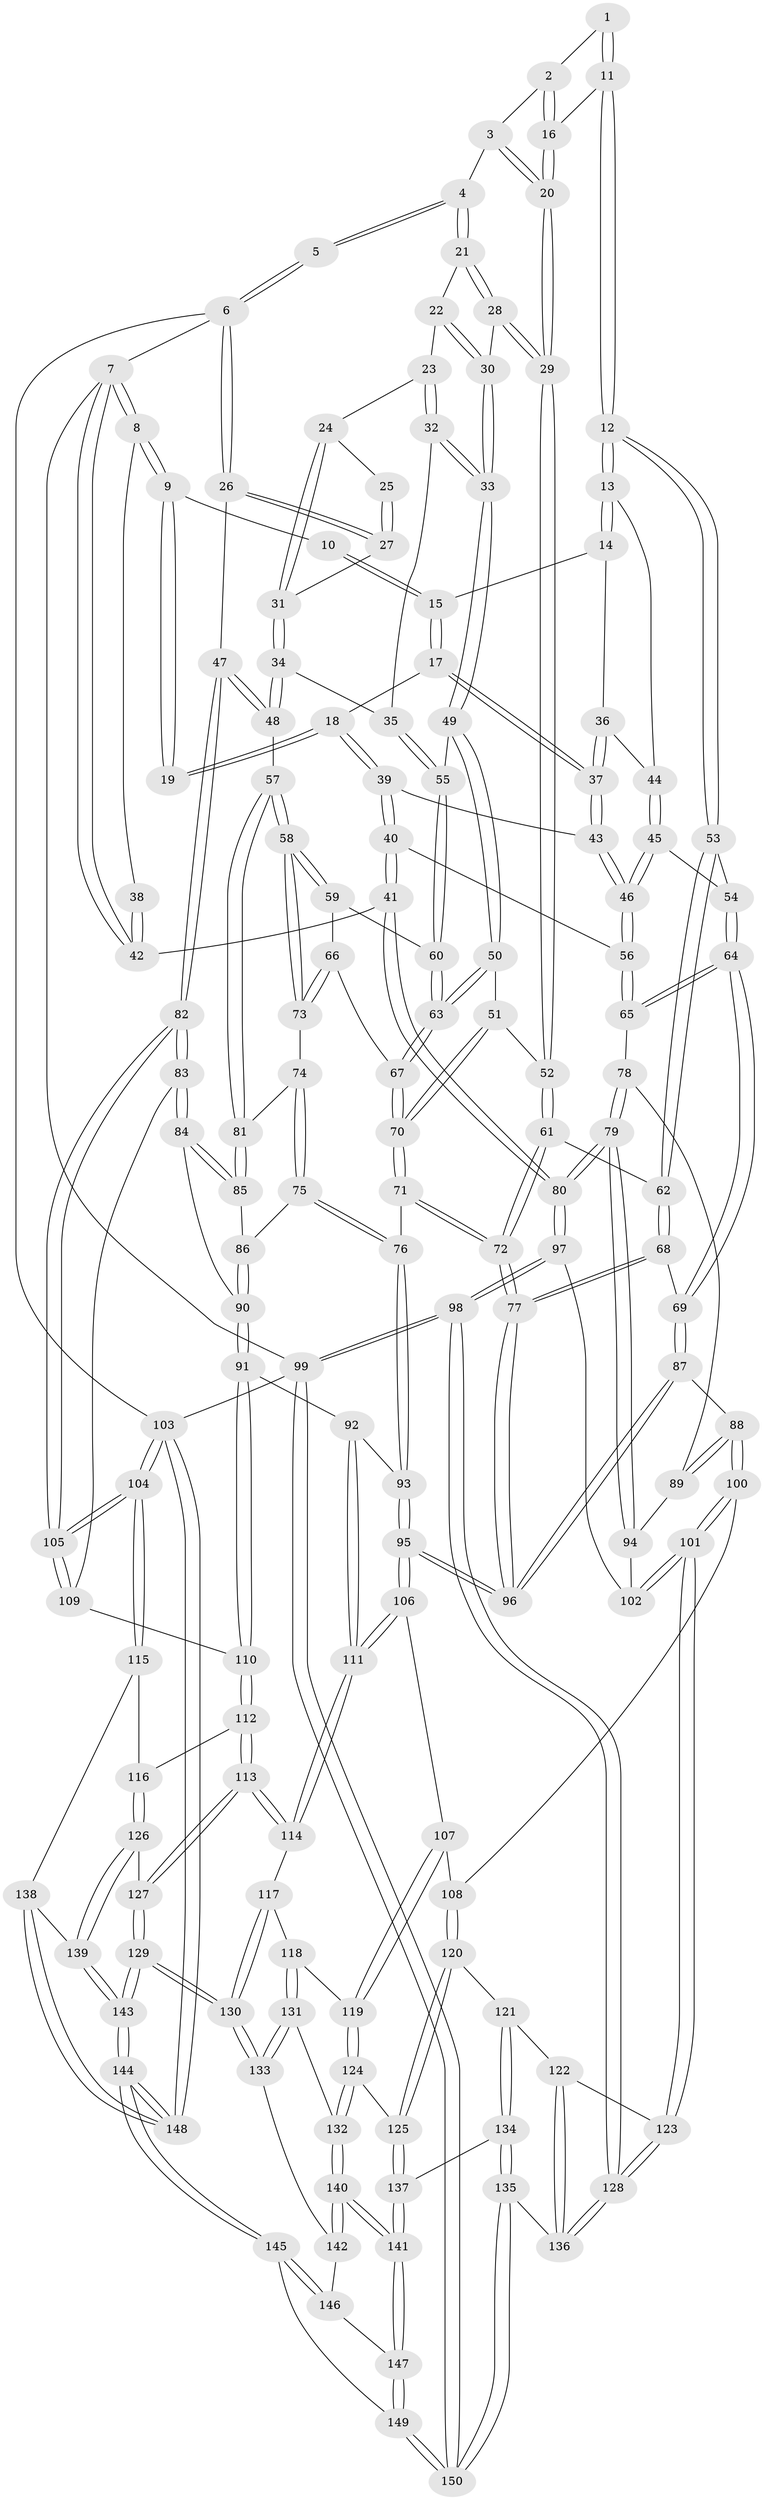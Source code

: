 // coarse degree distribution, {5: 0.4, 4: 0.36, 3: 0.12, 6: 0.10666666666666667, 7: 0.013333333333333334}
// Generated by graph-tools (version 1.1) at 2025/54/03/05/25 16:54:48]
// undirected, 150 vertices, 372 edges
graph export_dot {
graph [start="1"]
  node [color=gray90,style=filled];
  1 [pos="+0.21434018010159556+0"];
  2 [pos="+0.5470776542598946+0"];
  3 [pos="+0.6649964629435517+0"];
  4 [pos="+0.6822927003481081+0"];
  5 [pos="+0.9587653197343348+0"];
  6 [pos="+1+0"];
  7 [pos="+0+0"];
  8 [pos="+0+0"];
  9 [pos="+0+0"];
  10 [pos="+0.13982296773918582+0"];
  11 [pos="+0.36476077369820026+0.12271650496149537"];
  12 [pos="+0.3536660193964222+0.13506053975066928"];
  13 [pos="+0.2996086391139057+0.11562130249829339"];
  14 [pos="+0.20147590460183407+0.019471620490878"];
  15 [pos="+0.18851668168093516+0.0040350744319039905"];
  16 [pos="+0.458175906656615+0.07211712224884259"];
  17 [pos="+0.1569302413887931+0.0627855230986665"];
  18 [pos="+0.08724185118925165+0.1060472844612782"];
  19 [pos="+0.08398755041691046+0.10319471548332039"];
  20 [pos="+0.5719442646573002+0.1735772524271816"];
  21 [pos="+0.7043404628073893+0"];
  22 [pos="+0.7098364842229885+0"];
  23 [pos="+0.7891002584292577+0.0406525781973534"];
  24 [pos="+0.8317195736651117+0.058932160263499116"];
  25 [pos="+0.9034009125021731+0.032664579723371605"];
  26 [pos="+1+0.061773795436769356"];
  27 [pos="+0.9137104688718727+0.07873724532039796"];
  28 [pos="+0.6633452676168049+0.10805505921547037"];
  29 [pos="+0.5732646952226567+0.17548691224913218"];
  30 [pos="+0.7354829858630344+0.1449821509198708"];
  31 [pos="+0.8872930716437673+0.12911408941830368"];
  32 [pos="+0.7882167001381402+0.06235177183503333"];
  33 [pos="+0.7504969222736627+0.15898836559822657"];
  34 [pos="+0.8848544619454046+0.14817828945090655"];
  35 [pos="+0.8466864733527341+0.1511091402437838"];
  36 [pos="+0.2070202220695579+0.14822827239387434"];
  37 [pos="+0.1723757759404383+0.15910547032564085"];
  38 [pos="+0.06608379362710001+0.09747822998962821"];
  39 [pos="+0.08646175583000383+0.14501552723221087"];
  40 [pos="+0.003927594722714449+0.24171747933064655"];
  41 [pos="+0+0.24597404921252497"];
  42 [pos="+0+0.0551093759592267"];
  43 [pos="+0.16842654752389735+0.16443110501151814"];
  44 [pos="+0.21843210296411486+0.1474621571363438"];
  45 [pos="+0.24616552773971903+0.22829197239158314"];
  46 [pos="+0.17061533443151097+0.23070903240015622"];
  47 [pos="+1+0.26256388287504806"];
  48 [pos="+0.9952626057255142+0.27383354205588406"];
  49 [pos="+0.7598217648548654+0.18282680599502407"];
  50 [pos="+0.6411790626692234+0.22199795818490003"];
  51 [pos="+0.6023122233848354+0.2120436493365646"];
  52 [pos="+0.5760154215595146+0.1988519507611894"];
  53 [pos="+0.3520398601519168+0.1862461695043249"];
  54 [pos="+0.2563296722944522+0.2302016822684214"];
  55 [pos="+0.7604186404978509+0.18321703065424044"];
  56 [pos="+0.11984730462489515+0.29143935573879814"];
  57 [pos="+0.9168560789607051+0.3185288333648748"];
  58 [pos="+0.8901041013189367+0.3105542347391609"];
  59 [pos="+0.7832126736825293+0.23034828566157406"];
  60 [pos="+0.7675935245892345+0.20694449807304743"];
  61 [pos="+0.5216073791993664+0.2618504752492966"];
  62 [pos="+0.3960791285514882+0.27071259227170624"];
  63 [pos="+0.6988173167082093+0.30030059591585007"];
  64 [pos="+0.24827867977238466+0.4006807116734518"];
  65 [pos="+0.1407513700574409+0.3335422945589524"];
  66 [pos="+0.7433437027307552+0.32436861738296724"];
  67 [pos="+0.7008028859619483+0.3084734046719111"];
  68 [pos="+0.38107133003775717+0.311366244143478"];
  69 [pos="+0.2543265041204587+0.40701355396564415"];
  70 [pos="+0.6430261033388047+0.3642556610834515"];
  71 [pos="+0.6170868124347805+0.4121201155962471"];
  72 [pos="+0.5706583488427015+0.425462053540951"];
  73 [pos="+0.7517078869963191+0.33204380192368366"];
  74 [pos="+0.7508678359973212+0.3696236865559521"];
  75 [pos="+0.7350861980744073+0.43853787484310935"];
  76 [pos="+0.7180182145001717+0.4449715011351723"];
  77 [pos="+0.5151575646703525+0.4910387625410518"];
  78 [pos="+0.06108041006408303+0.4226538792115262"];
  79 [pos="+0+0.45535864870664955"];
  80 [pos="+0+0.4803112171322802"];
  81 [pos="+0.8890402027783241+0.38343442259424265"];
  82 [pos="+1+0.5873729865516791"];
  83 [pos="+1+0.5402363699561687"];
  84 [pos="+0.9304025592301068+0.49166436854612217"];
  85 [pos="+0.8846211830207426+0.3966986229381812"];
  86 [pos="+0.8066131892858657+0.45178769191912677"];
  87 [pos="+0.2592937632172345+0.47020720538934524"];
  88 [pos="+0.25803521453180106+0.4726155516614591"];
  89 [pos="+0.1349961885353837+0.47813179231977676"];
  90 [pos="+0.8275816843724038+0.5563370715704721"];
  91 [pos="+0.8119092173909594+0.6130808360405392"];
  92 [pos="+0.7839381005150184+0.6174266538071387"];
  93 [pos="+0.7137155659442761+0.5348026080931891"];
  94 [pos="+0.1000497465699976+0.5082112549216456"];
  95 [pos="+0.5243403915348176+0.5794767414204816"];
  96 [pos="+0.5105303300184503+0.5045805902621605"];
  97 [pos="+0+0.5729645338318524"];
  98 [pos="+0+0.8642014801528252"];
  99 [pos="+0+1"];
  100 [pos="+0.2444129821476502+0.5622872765149559"];
  101 [pos="+0.1226844930448272+0.6957000484444709"];
  102 [pos="+0.0990877146752539+0.520829532975017"];
  103 [pos="+1+1"];
  104 [pos="+1+0.6731196922374204"];
  105 [pos="+1+0.5964454413757928"];
  106 [pos="+0.5241175951323954+0.5826989479898631"];
  107 [pos="+0.4823919606729416+0.6453175780768611"];
  108 [pos="+0.41025930470646244+0.6703132602926306"];
  109 [pos="+0.8272041437512303+0.6202362201489856"];
  110 [pos="+0.825252185049829+0.6210531576355094"];
  111 [pos="+0.7028260827769798+0.6845495416996397"];
  112 [pos="+0.8934690231883262+0.704321785080011"];
  113 [pos="+0.7736931904656035+0.7898917397580527"];
  114 [pos="+0.701337375595517+0.7363703225237653"];
  115 [pos="+1+0.7177115131087944"];
  116 [pos="+0.9252167036423498+0.7204910248678636"];
  117 [pos="+0.6638348737109486+0.7735239309857065"];
  118 [pos="+0.5625785738241512+0.7809184691284246"];
  119 [pos="+0.5216434723347506+0.7433147632958474"];
  120 [pos="+0.34790190663719417+0.7588271216201942"];
  121 [pos="+0.33538357267997343+0.7648978877595453"];
  122 [pos="+0.24027574126398726+0.761736129837567"];
  123 [pos="+0.11328006781450939+0.7100447416718266"];
  124 [pos="+0.45229432554099697+0.8340394541307703"];
  125 [pos="+0.4367423297774977+0.8409514351778438"];
  126 [pos="+0.8664791171144484+0.8641056144645306"];
  127 [pos="+0.786092224762672+0.8236492839197169"];
  128 [pos="+0+0.862204402701039"];
  129 [pos="+0.6960848319120407+0.9360402143679505"];
  130 [pos="+0.6677412301089866+0.9049655137907926"];
  131 [pos="+0.5572450102306347+0.8484209586851004"];
  132 [pos="+0.5282263356516589+0.8645566381222601"];
  133 [pos="+0.6023720056782268+0.8926045078221063"];
  134 [pos="+0.33128537681216325+0.9256153889123071"];
  135 [pos="+0.30717625314412506+0.9462220111555838"];
  136 [pos="+0.25711586560267935+0.8904687399368089"];
  137 [pos="+0.4228099839016539+0.9120271071763153"];
  138 [pos="+0.9166315191839759+0.9054782975562718"];
  139 [pos="+0.8761190114831675+0.884932858246712"];
  140 [pos="+0.4997541340021504+0.9221140108118455"];
  141 [pos="+0.4676075493559594+0.9487194807912459"];
  142 [pos="+0.5695036485391076+0.9262866793686252"];
  143 [pos="+0.7223565819722878+1"];
  144 [pos="+0.7092690429290569+1"];
  145 [pos="+0.5888069691076157+1"];
  146 [pos="+0.568106582219891+0.9453254313924764"];
  147 [pos="+0.4704522460083769+0.960385456942926"];
  148 [pos="+1+1"];
  149 [pos="+0.5135021163016484+1"];
  150 [pos="+0.18802379701125535+1"];
  1 -- 2;
  1 -- 11;
  1 -- 11;
  2 -- 3;
  2 -- 16;
  2 -- 16;
  3 -- 4;
  3 -- 20;
  3 -- 20;
  4 -- 5;
  4 -- 5;
  4 -- 21;
  4 -- 21;
  5 -- 6;
  5 -- 6;
  6 -- 7;
  6 -- 26;
  6 -- 26;
  6 -- 103;
  7 -- 8;
  7 -- 8;
  7 -- 42;
  7 -- 42;
  7 -- 99;
  8 -- 9;
  8 -- 9;
  8 -- 38;
  9 -- 10;
  9 -- 19;
  9 -- 19;
  10 -- 15;
  10 -- 15;
  11 -- 12;
  11 -- 12;
  11 -- 16;
  12 -- 13;
  12 -- 13;
  12 -- 53;
  12 -- 53;
  13 -- 14;
  13 -- 14;
  13 -- 44;
  14 -- 15;
  14 -- 36;
  15 -- 17;
  15 -- 17;
  16 -- 20;
  16 -- 20;
  17 -- 18;
  17 -- 37;
  17 -- 37;
  18 -- 19;
  18 -- 19;
  18 -- 39;
  18 -- 39;
  20 -- 29;
  20 -- 29;
  21 -- 22;
  21 -- 28;
  21 -- 28;
  22 -- 23;
  22 -- 30;
  22 -- 30;
  23 -- 24;
  23 -- 32;
  23 -- 32;
  24 -- 25;
  24 -- 31;
  24 -- 31;
  25 -- 27;
  25 -- 27;
  26 -- 27;
  26 -- 27;
  26 -- 47;
  27 -- 31;
  28 -- 29;
  28 -- 29;
  28 -- 30;
  29 -- 52;
  29 -- 52;
  30 -- 33;
  30 -- 33;
  31 -- 34;
  31 -- 34;
  32 -- 33;
  32 -- 33;
  32 -- 35;
  33 -- 49;
  33 -- 49;
  34 -- 35;
  34 -- 48;
  34 -- 48;
  35 -- 55;
  35 -- 55;
  36 -- 37;
  36 -- 37;
  36 -- 44;
  37 -- 43;
  37 -- 43;
  38 -- 42;
  38 -- 42;
  39 -- 40;
  39 -- 40;
  39 -- 43;
  40 -- 41;
  40 -- 41;
  40 -- 56;
  41 -- 42;
  41 -- 80;
  41 -- 80;
  43 -- 46;
  43 -- 46;
  44 -- 45;
  44 -- 45;
  45 -- 46;
  45 -- 46;
  45 -- 54;
  46 -- 56;
  46 -- 56;
  47 -- 48;
  47 -- 48;
  47 -- 82;
  47 -- 82;
  48 -- 57;
  49 -- 50;
  49 -- 50;
  49 -- 55;
  50 -- 51;
  50 -- 63;
  50 -- 63;
  51 -- 52;
  51 -- 70;
  51 -- 70;
  52 -- 61;
  52 -- 61;
  53 -- 54;
  53 -- 62;
  53 -- 62;
  54 -- 64;
  54 -- 64;
  55 -- 60;
  55 -- 60;
  56 -- 65;
  56 -- 65;
  57 -- 58;
  57 -- 58;
  57 -- 81;
  57 -- 81;
  58 -- 59;
  58 -- 59;
  58 -- 73;
  58 -- 73;
  59 -- 60;
  59 -- 66;
  60 -- 63;
  60 -- 63;
  61 -- 62;
  61 -- 72;
  61 -- 72;
  62 -- 68;
  62 -- 68;
  63 -- 67;
  63 -- 67;
  64 -- 65;
  64 -- 65;
  64 -- 69;
  64 -- 69;
  65 -- 78;
  66 -- 67;
  66 -- 73;
  66 -- 73;
  67 -- 70;
  67 -- 70;
  68 -- 69;
  68 -- 77;
  68 -- 77;
  69 -- 87;
  69 -- 87;
  70 -- 71;
  70 -- 71;
  71 -- 72;
  71 -- 72;
  71 -- 76;
  72 -- 77;
  72 -- 77;
  73 -- 74;
  74 -- 75;
  74 -- 75;
  74 -- 81;
  75 -- 76;
  75 -- 76;
  75 -- 86;
  76 -- 93;
  76 -- 93;
  77 -- 96;
  77 -- 96;
  78 -- 79;
  78 -- 79;
  78 -- 89;
  79 -- 80;
  79 -- 80;
  79 -- 94;
  79 -- 94;
  80 -- 97;
  80 -- 97;
  81 -- 85;
  81 -- 85;
  82 -- 83;
  82 -- 83;
  82 -- 105;
  82 -- 105;
  83 -- 84;
  83 -- 84;
  83 -- 109;
  84 -- 85;
  84 -- 85;
  84 -- 90;
  85 -- 86;
  86 -- 90;
  86 -- 90;
  87 -- 88;
  87 -- 96;
  87 -- 96;
  88 -- 89;
  88 -- 89;
  88 -- 100;
  88 -- 100;
  89 -- 94;
  90 -- 91;
  90 -- 91;
  91 -- 92;
  91 -- 110;
  91 -- 110;
  92 -- 93;
  92 -- 111;
  92 -- 111;
  93 -- 95;
  93 -- 95;
  94 -- 102;
  95 -- 96;
  95 -- 96;
  95 -- 106;
  95 -- 106;
  97 -- 98;
  97 -- 98;
  97 -- 102;
  98 -- 99;
  98 -- 99;
  98 -- 128;
  98 -- 128;
  99 -- 150;
  99 -- 150;
  99 -- 103;
  100 -- 101;
  100 -- 101;
  100 -- 108;
  101 -- 102;
  101 -- 102;
  101 -- 123;
  101 -- 123;
  103 -- 104;
  103 -- 104;
  103 -- 148;
  103 -- 148;
  104 -- 105;
  104 -- 105;
  104 -- 115;
  104 -- 115;
  105 -- 109;
  105 -- 109;
  106 -- 107;
  106 -- 111;
  106 -- 111;
  107 -- 108;
  107 -- 119;
  107 -- 119;
  108 -- 120;
  108 -- 120;
  109 -- 110;
  110 -- 112;
  110 -- 112;
  111 -- 114;
  111 -- 114;
  112 -- 113;
  112 -- 113;
  112 -- 116;
  113 -- 114;
  113 -- 114;
  113 -- 127;
  113 -- 127;
  114 -- 117;
  115 -- 116;
  115 -- 138;
  116 -- 126;
  116 -- 126;
  117 -- 118;
  117 -- 130;
  117 -- 130;
  118 -- 119;
  118 -- 131;
  118 -- 131;
  119 -- 124;
  119 -- 124;
  120 -- 121;
  120 -- 125;
  120 -- 125;
  121 -- 122;
  121 -- 134;
  121 -- 134;
  122 -- 123;
  122 -- 136;
  122 -- 136;
  123 -- 128;
  123 -- 128;
  124 -- 125;
  124 -- 132;
  124 -- 132;
  125 -- 137;
  125 -- 137;
  126 -- 127;
  126 -- 139;
  126 -- 139;
  127 -- 129;
  127 -- 129;
  128 -- 136;
  128 -- 136;
  129 -- 130;
  129 -- 130;
  129 -- 143;
  129 -- 143;
  130 -- 133;
  130 -- 133;
  131 -- 132;
  131 -- 133;
  131 -- 133;
  132 -- 140;
  132 -- 140;
  133 -- 142;
  134 -- 135;
  134 -- 135;
  134 -- 137;
  135 -- 136;
  135 -- 150;
  135 -- 150;
  137 -- 141;
  137 -- 141;
  138 -- 139;
  138 -- 148;
  138 -- 148;
  139 -- 143;
  139 -- 143;
  140 -- 141;
  140 -- 141;
  140 -- 142;
  140 -- 142;
  141 -- 147;
  141 -- 147;
  142 -- 146;
  143 -- 144;
  143 -- 144;
  144 -- 145;
  144 -- 145;
  144 -- 148;
  144 -- 148;
  145 -- 146;
  145 -- 146;
  145 -- 149;
  146 -- 147;
  147 -- 149;
  147 -- 149;
  149 -- 150;
  149 -- 150;
}
